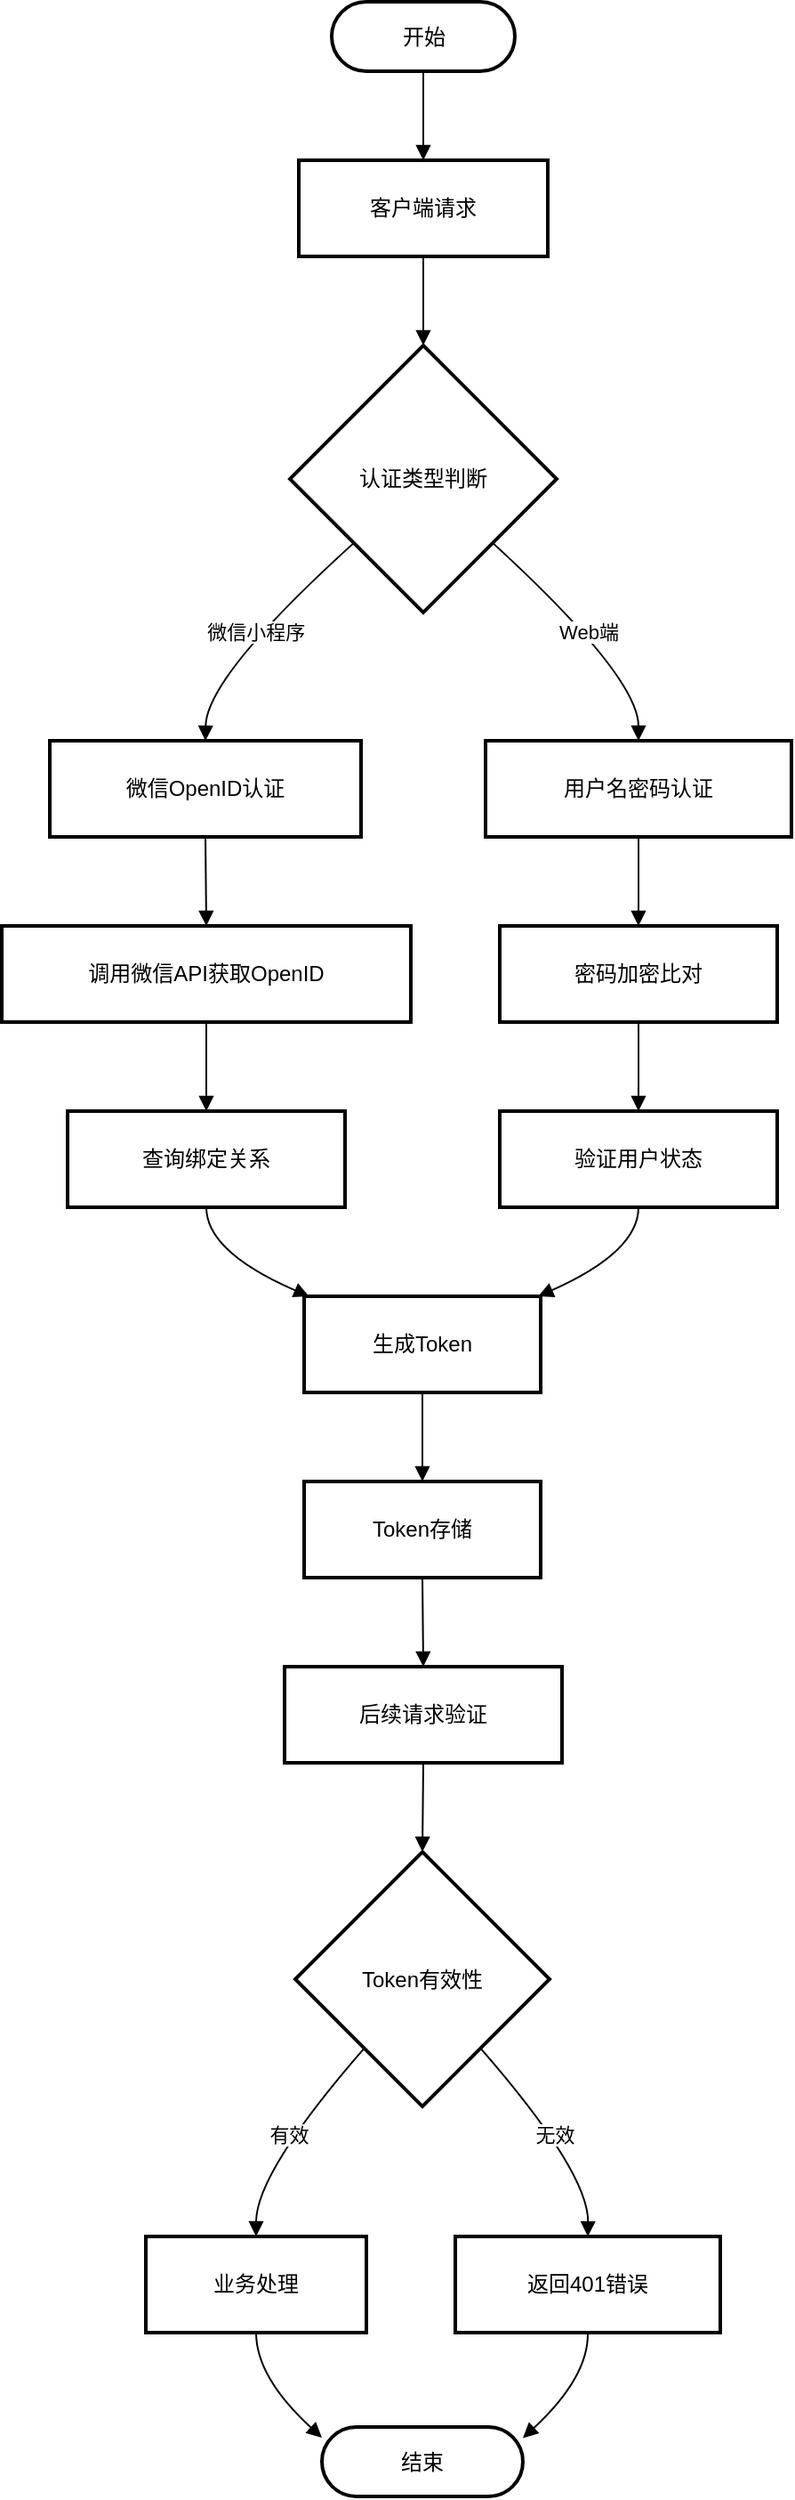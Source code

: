 <mxfile version="27.0.2">
  <diagram name="第 1 页" id="c21UmAbPBezT--I9KDZA">
    <mxGraphModel dx="1226" dy="849" grid="0" gridSize="10" guides="1" tooltips="1" connect="1" arrows="1" fold="1" page="0" pageScale="1" pageWidth="827" pageHeight="1169" math="0" shadow="0">
      <root>
        <mxCell id="0" />
        <mxCell id="1" parent="0" />
        <mxCell id="T7K1BhQ95UYQUguD-Bg8-198" value="开始" style="rounded=1;whiteSpace=wrap;arcSize=50;strokeWidth=2;" vertex="1" parent="1">
          <mxGeometry x="205.5" y="168" width="103" height="39" as="geometry" />
        </mxCell>
        <mxCell id="T7K1BhQ95UYQUguD-Bg8-199" value="客户端请求" style="whiteSpace=wrap;strokeWidth=2;" vertex="1" parent="1">
          <mxGeometry x="187" y="257" width="140" height="54" as="geometry" />
        </mxCell>
        <mxCell id="T7K1BhQ95UYQUguD-Bg8-200" value="认证类型判断" style="rhombus;strokeWidth=2;whiteSpace=wrap;" vertex="1" parent="1">
          <mxGeometry x="182" y="361" width="150" height="150" as="geometry" />
        </mxCell>
        <mxCell id="T7K1BhQ95UYQUguD-Bg8-201" value="微信OpenID认证" style="whiteSpace=wrap;strokeWidth=2;" vertex="1" parent="1">
          <mxGeometry x="47" y="583" width="175" height="54" as="geometry" />
        </mxCell>
        <mxCell id="T7K1BhQ95UYQUguD-Bg8-202" value="用户名密码认证" style="whiteSpace=wrap;strokeWidth=2;" vertex="1" parent="1">
          <mxGeometry x="292" y="583" width="172" height="54" as="geometry" />
        </mxCell>
        <mxCell id="T7K1BhQ95UYQUguD-Bg8-203" value="调用微信API获取OpenID" style="whiteSpace=wrap;strokeWidth=2;" vertex="1" parent="1">
          <mxGeometry x="20" y="687" width="230" height="54" as="geometry" />
        </mxCell>
        <mxCell id="T7K1BhQ95UYQUguD-Bg8-204" value="查询绑定关系" style="whiteSpace=wrap;strokeWidth=2;" vertex="1" parent="1">
          <mxGeometry x="57" y="791" width="156" height="54" as="geometry" />
        </mxCell>
        <mxCell id="T7K1BhQ95UYQUguD-Bg8-205" value="生成Token" style="whiteSpace=wrap;strokeWidth=2;" vertex="1" parent="1">
          <mxGeometry x="190" y="895" width="133" height="54" as="geometry" />
        </mxCell>
        <mxCell id="T7K1BhQ95UYQUguD-Bg8-206" value="密码加密比对" style="whiteSpace=wrap;strokeWidth=2;" vertex="1" parent="1">
          <mxGeometry x="300" y="687" width="156" height="54" as="geometry" />
        </mxCell>
        <mxCell id="T7K1BhQ95UYQUguD-Bg8-207" value="验证用户状态" style="whiteSpace=wrap;strokeWidth=2;" vertex="1" parent="1">
          <mxGeometry x="300" y="791" width="156" height="54" as="geometry" />
        </mxCell>
        <mxCell id="T7K1BhQ95UYQUguD-Bg8-208" value="Token存储" style="whiteSpace=wrap;strokeWidth=2;" vertex="1" parent="1">
          <mxGeometry x="190" y="999" width="133" height="54" as="geometry" />
        </mxCell>
        <mxCell id="T7K1BhQ95UYQUguD-Bg8-209" value="后续请求验证" style="whiteSpace=wrap;strokeWidth=2;" vertex="1" parent="1">
          <mxGeometry x="179" y="1103" width="156" height="54" as="geometry" />
        </mxCell>
        <mxCell id="T7K1BhQ95UYQUguD-Bg8-210" value="Token有效性" style="rhombus;strokeWidth=2;whiteSpace=wrap;" vertex="1" parent="1">
          <mxGeometry x="185" y="1207" width="143" height="143" as="geometry" />
        </mxCell>
        <mxCell id="T7K1BhQ95UYQUguD-Bg8-211" value="业务处理" style="whiteSpace=wrap;strokeWidth=2;" vertex="1" parent="1">
          <mxGeometry x="101" y="1423" width="124" height="54" as="geometry" />
        </mxCell>
        <mxCell id="T7K1BhQ95UYQUguD-Bg8-212" value="返回401错误" style="whiteSpace=wrap;strokeWidth=2;" vertex="1" parent="1">
          <mxGeometry x="275" y="1423" width="149" height="54" as="geometry" />
        </mxCell>
        <mxCell id="T7K1BhQ95UYQUguD-Bg8-213" value="结束" style="rounded=1;whiteSpace=wrap;arcSize=50;strokeWidth=2;" vertex="1" parent="1">
          <mxGeometry x="200" y="1530" width="113" height="39" as="geometry" />
        </mxCell>
        <mxCell id="T7K1BhQ95UYQUguD-Bg8-214" value="" style="curved=1;startArrow=none;endArrow=block;exitX=0.5;exitY=1;entryX=0.5;entryY=0;rounded=0;" edge="1" parent="1" source="T7K1BhQ95UYQUguD-Bg8-198" target="T7K1BhQ95UYQUguD-Bg8-199">
          <mxGeometry relative="1" as="geometry">
            <Array as="points" />
          </mxGeometry>
        </mxCell>
        <mxCell id="T7K1BhQ95UYQUguD-Bg8-215" value="" style="curved=1;startArrow=none;endArrow=block;exitX=0.5;exitY=1;entryX=0.5;entryY=0;rounded=0;" edge="1" parent="1" source="T7K1BhQ95UYQUguD-Bg8-199" target="T7K1BhQ95UYQUguD-Bg8-200">
          <mxGeometry relative="1" as="geometry">
            <Array as="points" />
          </mxGeometry>
        </mxCell>
        <mxCell id="T7K1BhQ95UYQUguD-Bg8-216" value="微信小程序" style="curved=1;startArrow=none;endArrow=block;exitX=0;exitY=0.96;entryX=0.5;entryY=0.01;rounded=0;" edge="1" parent="1" source="T7K1BhQ95UYQUguD-Bg8-200" target="T7K1BhQ95UYQUguD-Bg8-201">
          <mxGeometry relative="1" as="geometry">
            <Array as="points">
              <mxPoint x="135" y="547" />
            </Array>
          </mxGeometry>
        </mxCell>
        <mxCell id="T7K1BhQ95UYQUguD-Bg8-217" value="Web端" style="curved=1;startArrow=none;endArrow=block;exitX=1;exitY=0.96;entryX=0.5;entryY=0.01;rounded=0;" edge="1" parent="1" source="T7K1BhQ95UYQUguD-Bg8-200" target="T7K1BhQ95UYQUguD-Bg8-202">
          <mxGeometry relative="1" as="geometry">
            <Array as="points">
              <mxPoint x="378" y="547" />
            </Array>
          </mxGeometry>
        </mxCell>
        <mxCell id="T7K1BhQ95UYQUguD-Bg8-218" value="" style="curved=1;startArrow=none;endArrow=block;exitX=0.5;exitY=1.01;entryX=0.5;entryY=0.01;rounded=0;" edge="1" parent="1" source="T7K1BhQ95UYQUguD-Bg8-201" target="T7K1BhQ95UYQUguD-Bg8-203">
          <mxGeometry relative="1" as="geometry">
            <Array as="points" />
          </mxGeometry>
        </mxCell>
        <mxCell id="T7K1BhQ95UYQUguD-Bg8-219" value="" style="curved=1;startArrow=none;endArrow=block;exitX=0.5;exitY=1.01;entryX=0.5;entryY=0.01;rounded=0;" edge="1" parent="1" source="T7K1BhQ95UYQUguD-Bg8-203" target="T7K1BhQ95UYQUguD-Bg8-204">
          <mxGeometry relative="1" as="geometry">
            <Array as="points" />
          </mxGeometry>
        </mxCell>
        <mxCell id="T7K1BhQ95UYQUguD-Bg8-220" value="" style="curved=1;startArrow=none;endArrow=block;exitX=0.5;exitY=1.01;entryX=0.03;entryY=0.01;rounded=0;" edge="1" parent="1" source="T7K1BhQ95UYQUguD-Bg8-204" target="T7K1BhQ95UYQUguD-Bg8-205">
          <mxGeometry relative="1" as="geometry">
            <Array as="points">
              <mxPoint x="135" y="870" />
            </Array>
          </mxGeometry>
        </mxCell>
        <mxCell id="T7K1BhQ95UYQUguD-Bg8-221" value="" style="curved=1;startArrow=none;endArrow=block;exitX=0.5;exitY=1.01;entryX=0.5;entryY=0.01;rounded=0;" edge="1" parent="1" source="T7K1BhQ95UYQUguD-Bg8-202" target="T7K1BhQ95UYQUguD-Bg8-206">
          <mxGeometry relative="1" as="geometry">
            <Array as="points" />
          </mxGeometry>
        </mxCell>
        <mxCell id="T7K1BhQ95UYQUguD-Bg8-222" value="" style="curved=1;startArrow=none;endArrow=block;exitX=0.5;exitY=1.01;entryX=0.5;entryY=0.01;rounded=0;" edge="1" parent="1" source="T7K1BhQ95UYQUguD-Bg8-206" target="T7K1BhQ95UYQUguD-Bg8-207">
          <mxGeometry relative="1" as="geometry">
            <Array as="points" />
          </mxGeometry>
        </mxCell>
        <mxCell id="T7K1BhQ95UYQUguD-Bg8-223" value="" style="curved=1;startArrow=none;endArrow=block;exitX=0.5;exitY=1.01;entryX=0.98;entryY=0.01;rounded=0;" edge="1" parent="1" source="T7K1BhQ95UYQUguD-Bg8-207" target="T7K1BhQ95UYQUguD-Bg8-205">
          <mxGeometry relative="1" as="geometry">
            <Array as="points">
              <mxPoint x="378" y="870" />
            </Array>
          </mxGeometry>
        </mxCell>
        <mxCell id="T7K1BhQ95UYQUguD-Bg8-224" value="" style="curved=1;startArrow=none;endArrow=block;exitX=0.5;exitY=1.01;entryX=0.5;entryY=0.01;rounded=0;" edge="1" parent="1" source="T7K1BhQ95UYQUguD-Bg8-205" target="T7K1BhQ95UYQUguD-Bg8-208">
          <mxGeometry relative="1" as="geometry">
            <Array as="points" />
          </mxGeometry>
        </mxCell>
        <mxCell id="T7K1BhQ95UYQUguD-Bg8-225" value="" style="curved=1;startArrow=none;endArrow=block;exitX=0.5;exitY=1.01;entryX=0.5;entryY=0.01;rounded=0;" edge="1" parent="1" source="T7K1BhQ95UYQUguD-Bg8-208" target="T7K1BhQ95UYQUguD-Bg8-209">
          <mxGeometry relative="1" as="geometry">
            <Array as="points" />
          </mxGeometry>
        </mxCell>
        <mxCell id="T7K1BhQ95UYQUguD-Bg8-226" value="" style="curved=1;startArrow=none;endArrow=block;exitX=0.5;exitY=1.01;entryX=0.5;entryY=0;rounded=0;" edge="1" parent="1" source="T7K1BhQ95UYQUguD-Bg8-209" target="T7K1BhQ95UYQUguD-Bg8-210">
          <mxGeometry relative="1" as="geometry">
            <Array as="points" />
          </mxGeometry>
        </mxCell>
        <mxCell id="T7K1BhQ95UYQUguD-Bg8-227" value="有效" style="curved=1;startArrow=none;endArrow=block;exitX=0.07;exitY=1.01;entryX=0.5;entryY=0;rounded=0;" edge="1" parent="1" source="T7K1BhQ95UYQUguD-Bg8-210" target="T7K1BhQ95UYQUguD-Bg8-211">
          <mxGeometry relative="1" as="geometry">
            <Array as="points">
              <mxPoint x="163" y="1387" />
            </Array>
          </mxGeometry>
        </mxCell>
        <mxCell id="T7K1BhQ95UYQUguD-Bg8-228" value="无效" style="curved=1;startArrow=none;endArrow=block;exitX=0.93;exitY=1.01;entryX=0.5;entryY=0;rounded=0;" edge="1" parent="1" source="T7K1BhQ95UYQUguD-Bg8-210" target="T7K1BhQ95UYQUguD-Bg8-212">
          <mxGeometry relative="1" as="geometry">
            <Array as="points">
              <mxPoint x="350" y="1387" />
            </Array>
          </mxGeometry>
        </mxCell>
        <mxCell id="T7K1BhQ95UYQUguD-Bg8-229" value="" style="curved=1;startArrow=none;endArrow=block;exitX=0.5;exitY=1;entryX=0.01;entryY=0.16;rounded=0;" edge="1" parent="1" source="T7K1BhQ95UYQUguD-Bg8-211" target="T7K1BhQ95UYQUguD-Bg8-213">
          <mxGeometry relative="1" as="geometry">
            <Array as="points">
              <mxPoint x="163" y="1502" />
            </Array>
          </mxGeometry>
        </mxCell>
        <mxCell id="T7K1BhQ95UYQUguD-Bg8-230" value="" style="curved=1;startArrow=none;endArrow=block;exitX=0.5;exitY=1;entryX=1;entryY=0.16;rounded=0;" edge="1" parent="1" source="T7K1BhQ95UYQUguD-Bg8-212" target="T7K1BhQ95UYQUguD-Bg8-213">
          <mxGeometry relative="1" as="geometry">
            <Array as="points">
              <mxPoint x="350" y="1502" />
            </Array>
          </mxGeometry>
        </mxCell>
      </root>
    </mxGraphModel>
  </diagram>
</mxfile>
